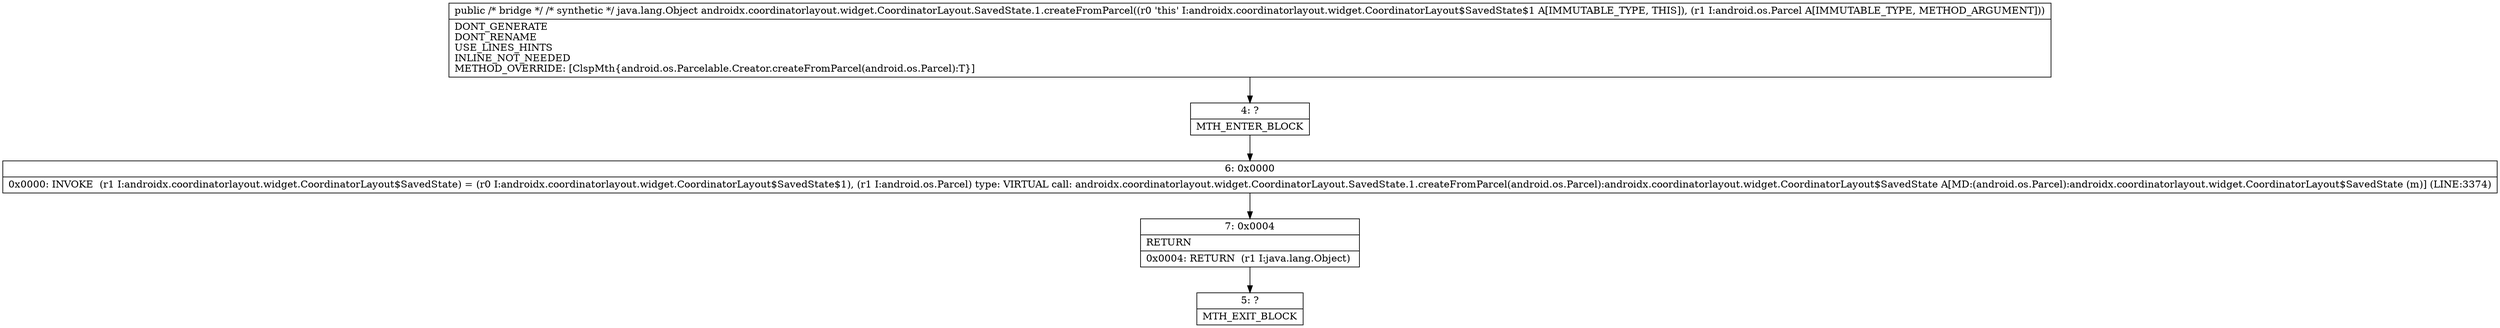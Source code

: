 digraph "CFG forandroidx.coordinatorlayout.widget.CoordinatorLayout.SavedState.1.createFromParcel(Landroid\/os\/Parcel;)Ljava\/lang\/Object;" {
Node_4 [shape=record,label="{4\:\ ?|MTH_ENTER_BLOCK\l}"];
Node_6 [shape=record,label="{6\:\ 0x0000|0x0000: INVOKE  (r1 I:androidx.coordinatorlayout.widget.CoordinatorLayout$SavedState) = (r0 I:androidx.coordinatorlayout.widget.CoordinatorLayout$SavedState$1), (r1 I:android.os.Parcel) type: VIRTUAL call: androidx.coordinatorlayout.widget.CoordinatorLayout.SavedState.1.createFromParcel(android.os.Parcel):androidx.coordinatorlayout.widget.CoordinatorLayout$SavedState A[MD:(android.os.Parcel):androidx.coordinatorlayout.widget.CoordinatorLayout$SavedState (m)] (LINE:3374)\l}"];
Node_7 [shape=record,label="{7\:\ 0x0004|RETURN\l|0x0004: RETURN  (r1 I:java.lang.Object) \l}"];
Node_5 [shape=record,label="{5\:\ ?|MTH_EXIT_BLOCK\l}"];
MethodNode[shape=record,label="{public \/* bridge *\/ \/* synthetic *\/ java.lang.Object androidx.coordinatorlayout.widget.CoordinatorLayout.SavedState.1.createFromParcel((r0 'this' I:androidx.coordinatorlayout.widget.CoordinatorLayout$SavedState$1 A[IMMUTABLE_TYPE, THIS]), (r1 I:android.os.Parcel A[IMMUTABLE_TYPE, METHOD_ARGUMENT]))  | DONT_GENERATE\lDONT_RENAME\lUSE_LINES_HINTS\lINLINE_NOT_NEEDED\lMETHOD_OVERRIDE: [ClspMth\{android.os.Parcelable.Creator.createFromParcel(android.os.Parcel):T\}]\l}"];
MethodNode -> Node_4;Node_4 -> Node_6;
Node_6 -> Node_7;
Node_7 -> Node_5;
}

